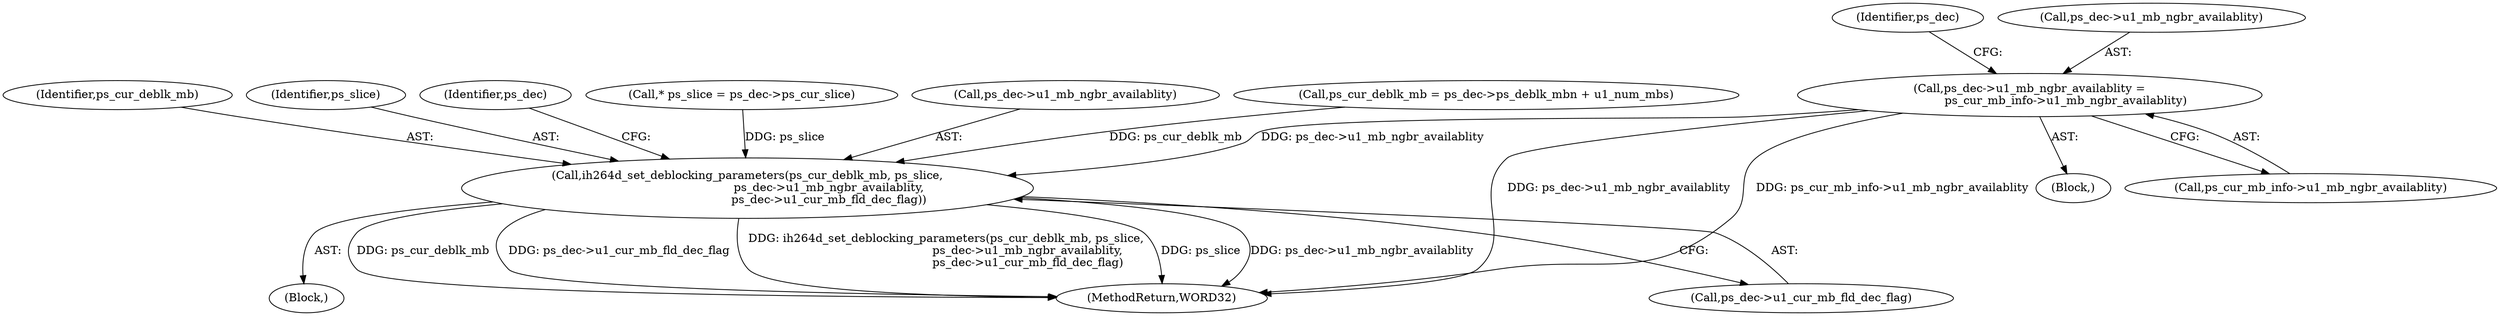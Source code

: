 digraph "0_Android_a78887bcffbc2995cf9ed72e0697acf560875e9e_1@pointer" {
"1000578" [label="(Call,ps_dec->u1_mb_ngbr_availablity =\n                    ps_cur_mb_info->u1_mb_ngbr_availablity)"];
"1001079" [label="(Call,ih264d_set_deblocking_parameters(ps_cur_deblk_mb, ps_slice,\n                                             ps_dec->u1_mb_ngbr_availablity,\n                                             ps_dec->u1_cur_mb_fld_dec_flag))"];
"1001078" [label="(Block,)"];
"1000587" [label="(Identifier,ps_dec)"];
"1001080" [label="(Identifier,ps_cur_deblk_mb)"];
"1000579" [label="(Call,ps_dec->u1_mb_ngbr_availablity)"];
"1001079" [label="(Call,ih264d_set_deblocking_parameters(ps_cur_deblk_mb, ps_slice,\n                                             ps_dec->u1_mb_ngbr_availablity,\n                                             ps_dec->u1_cur_mb_fld_dec_flag))"];
"1000519" [label="(Block,)"];
"1001356" [label="(MethodReturn,WORD32)"];
"1001081" [label="(Identifier,ps_slice)"];
"1001090" [label="(Identifier,ps_dec)"];
"1000578" [label="(Call,ps_dec->u1_mb_ngbr_availablity =\n                    ps_cur_mb_info->u1_mb_ngbr_availablity)"];
"1000164" [label="(Call,* ps_slice = ps_dec->ps_cur_slice)"];
"1001082" [label="(Call,ps_dec->u1_mb_ngbr_availablity)"];
"1001037" [label="(Call,ps_cur_deblk_mb = ps_dec->ps_deblk_mbn + u1_num_mbs)"];
"1000582" [label="(Call,ps_cur_mb_info->u1_mb_ngbr_availablity)"];
"1001085" [label="(Call,ps_dec->u1_cur_mb_fld_dec_flag)"];
"1000578" -> "1000519"  [label="AST: "];
"1000578" -> "1000582"  [label="CFG: "];
"1000579" -> "1000578"  [label="AST: "];
"1000582" -> "1000578"  [label="AST: "];
"1000587" -> "1000578"  [label="CFG: "];
"1000578" -> "1001356"  [label="DDG: ps_dec->u1_mb_ngbr_availablity"];
"1000578" -> "1001356"  [label="DDG: ps_cur_mb_info->u1_mb_ngbr_availablity"];
"1000578" -> "1001079"  [label="DDG: ps_dec->u1_mb_ngbr_availablity"];
"1001079" -> "1001078"  [label="AST: "];
"1001079" -> "1001085"  [label="CFG: "];
"1001080" -> "1001079"  [label="AST: "];
"1001081" -> "1001079"  [label="AST: "];
"1001082" -> "1001079"  [label="AST: "];
"1001085" -> "1001079"  [label="AST: "];
"1001090" -> "1001079"  [label="CFG: "];
"1001079" -> "1001356"  [label="DDG: ps_cur_deblk_mb"];
"1001079" -> "1001356"  [label="DDG: ps_dec->u1_cur_mb_fld_dec_flag"];
"1001079" -> "1001356"  [label="DDG: ih264d_set_deblocking_parameters(ps_cur_deblk_mb, ps_slice,\n                                             ps_dec->u1_mb_ngbr_availablity,\n                                             ps_dec->u1_cur_mb_fld_dec_flag)"];
"1001079" -> "1001356"  [label="DDG: ps_slice"];
"1001079" -> "1001356"  [label="DDG: ps_dec->u1_mb_ngbr_availablity"];
"1001037" -> "1001079"  [label="DDG: ps_cur_deblk_mb"];
"1000164" -> "1001079"  [label="DDG: ps_slice"];
}

